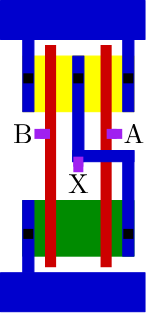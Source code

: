 <?xml version="1.0"?>
<!DOCTYPE ipe SYSTEM "ipe.dtd">
<ipe version="70206" creator="Ipe 7.2.7">
<info created="D:20190815010010" modified="D:20190815014747"/>
<ipestyle name="basic">
<symbol name="arrow/arc(spx)">
<path stroke="sym-stroke" fill="sym-stroke" pen="sym-pen">
0 0 m
-1 0.333 l
-1 -0.333 l
h
</path>
</symbol>
<symbol name="arrow/farc(spx)">
<path stroke="sym-stroke" fill="white" pen="sym-pen">
0 0 m
-1 0.333 l
-1 -0.333 l
h
</path>
</symbol>
<symbol name="arrow/ptarc(spx)">
<path stroke="sym-stroke" fill="sym-stroke" pen="sym-pen">
0 0 m
-1 0.333 l
-0.8 0 l
-1 -0.333 l
h
</path>
</symbol>
<symbol name="arrow/fptarc(spx)">
<path stroke="sym-stroke" fill="white" pen="sym-pen">
0 0 m
-1 0.333 l
-0.8 0 l
-1 -0.333 l
h
</path>
</symbol>
<symbol name="mark/circle(sx)" transformations="translations">
<path fill="sym-stroke">
0.6 0 0 0.6 0 0 e
0.4 0 0 0.4 0 0 e
</path>
</symbol>
<symbol name="mark/disk(sx)" transformations="translations">
<path fill="sym-stroke">
0.6 0 0 0.6 0 0 e
</path>
</symbol>
<symbol name="mark/fdisk(sfx)" transformations="translations">
<group>
<path fill="sym-fill">
0.5 0 0 0.5 0 0 e
</path>
<path fill="sym-stroke" fillrule="eofill">
0.6 0 0 0.6 0 0 e
0.4 0 0 0.4 0 0 e
</path>
</group>
</symbol>
<symbol name="mark/box(sx)" transformations="translations">
<path fill="sym-stroke" fillrule="eofill">
-0.6 -0.6 m
0.6 -0.6 l
0.6 0.6 l
-0.6 0.6 l
h
-0.4 -0.4 m
0.4 -0.4 l
0.4 0.4 l
-0.4 0.4 l
h
</path>
</symbol>
<symbol name="mark/square(sx)" transformations="translations">
<path fill="sym-stroke">
-0.6 -0.6 m
0.6 -0.6 l
0.6 0.6 l
-0.6 0.6 l
h
</path>
</symbol>
<symbol name="mark/fsquare(sfx)" transformations="translations">
<group>
<path fill="sym-fill">
-0.5 -0.5 m
0.5 -0.5 l
0.5 0.5 l
-0.5 0.5 l
h
</path>
<path fill="sym-stroke" fillrule="eofill">
-0.6 -0.6 m
0.6 -0.6 l
0.6 0.6 l
-0.6 0.6 l
h
-0.4 -0.4 m
0.4 -0.4 l
0.4 0.4 l
-0.4 0.4 l
h
</path>
</group>
</symbol>
<symbol name="mark/cross(sx)" transformations="translations">
<group>
<path fill="sym-stroke">
-0.43 -0.57 m
0.57 0.43 l
0.43 0.57 l
-0.57 -0.43 l
h
</path>
<path fill="sym-stroke">
-0.43 0.57 m
0.57 -0.43 l
0.43 -0.57 l
-0.57 0.43 l
h
</path>
</group>
</symbol>
<symbol name="arrow/fnormal(spx)">
<path stroke="sym-stroke" fill="white" pen="sym-pen">
0 0 m
-1 0.333 l
-1 -0.333 l
h
</path>
</symbol>
<symbol name="arrow/pointed(spx)">
<path stroke="sym-stroke" fill="sym-stroke" pen="sym-pen">
0 0 m
-1 0.333 l
-0.8 0 l
-1 -0.333 l
h
</path>
</symbol>
<symbol name="arrow/fpointed(spx)">
<path stroke="sym-stroke" fill="white" pen="sym-pen">
0 0 m
-1 0.333 l
-0.8 0 l
-1 -0.333 l
h
</path>
</symbol>
<symbol name="arrow/linear(spx)">
<path stroke="sym-stroke" pen="sym-pen">
-1 0.333 m
0 0 l
-1 -0.333 l
</path>
</symbol>
<symbol name="arrow/fdouble(spx)">
<path stroke="sym-stroke" fill="white" pen="sym-pen">
0 0 m
-1 0.333 l
-1 -0.333 l
h
-1 0 m
-2 0.333 l
-2 -0.333 l
h
</path>
</symbol>
<symbol name="arrow/double(spx)">
<path stroke="sym-stroke" fill="sym-stroke" pen="sym-pen">
0 0 m
-1 0.333 l
-1 -0.333 l
h
-1 0 m
-2 0.333 l
-2 -0.333 l
h
</path>
</symbol>
<pen name="heavier" value="0.8"/>
<pen name="fat" value="1.2"/>
<pen name="ultrafat" value="2"/>
<symbolsize name="large" value="5"/>
<symbolsize name="small" value="2"/>
<symbolsize name="tiny" value="1.1"/>
<arrowsize name="large" value="10"/>
<arrowsize name="small" value="5"/>
<arrowsize name="tiny" value="3"/>
<color name="red1" value="1 0 0"/>
<color name="red2" value="0.933 0 0"/>
<color name="red3" value="0.804 0 0"/>
<color name="red4" value="0.545 0 0"/>
<color name="green1" value="0 1 0"/>
<color name="green2" value="0 0.933 0"/>
<color name="green3" value="0 0.804 0"/>
<color name="green4" value="0 0.545 0"/>
<color name="green" value="0 1 0"/>
<color name="blue1" value="0 0 1"/>
<color name="blue2" value="0 0 0.933"/>
<color name="blue3" value="0 0 0.804"/>
<color name="blue4" value="0 0 0.545"/>
<color name="yellow" value="1 1 0"/>
<color name="orange" value="1 0.647 0"/>
<color name="gold" value="1 0.843 0"/>
<color name="purple" value="0.627 0.125 0.941"/>
<color name="gray" value="0.745"/>
<color name="brown" value="0.647 0.165 0.165"/>
<color name="navy" value="0 0 0.502"/>
<color name="pink" value="1 0.753 0.796"/>
<color name="seagreen" value="0.18 0.545 0.341"/>
<color name="turquoise" value="0.251 0.878 0.816"/>
<color name="violet" value="0.933 0.51 0.933"/>
<color name="darkblue" value="0 0 0.545"/>
<color name="darkcyan" value="0 0.545 0.545"/>
<color name="darkgray" value="0.663"/>
<color name="darkgreen" value="0 0.392 0"/>
<color name="darkmagenta" value="0.545 0 0.545"/>
<color name="darkorange" value="1 0.549 0"/>
<color name="darkred" value="0.545 0 0"/>
<color name="lightblue" value="0.678 0.847 0.902"/>
<color name="lightcyan" value="0.878 1 1"/>
<color name="lightgray" value="0.827"/>
<color name="lightgreen" value="0.565 0.933 0.565"/>
<color name="lightyellow" value="1 1 0.878"/>
<dashstyle name="dashed1" value="[1] 0"/>
<dashstyle name="dashed2" value="[2] 0"/>
<dashstyle name="dashed3" value="[4] 0"/>
<dashstyle name="dotted1" value="[1 1] 0"/>
<dashstyle name="dotted2" value="[1 2] 0"/>
<dashstyle name="dotted3" value="[1 3] 0"/>
<dashstyle name="dash dotted" value="[4 2 1 2] 0"/>
<dashstyle name="dash dot dotted" value="[4 2 1 2 1 2] 0"/>
<textsize name="large" value="\large"/>
<textsize name="Large" value="\Large"/>
<textsize name="LARGE" value="\LARGE"/>
<textsize name="huge" value="\huge"/>
<textsize name="Huge" value="\Huge"/>
<textsize name="small" value="\small"/>
<textsize name="footnote" value="\footnotesize"/>
<textsize name="tiny" value="\tiny"/>
<textstyle name="center" begin="\begin{center}" end="\end{center}"/>
<textstyle name="itemize" begin="\begin{itemize}" end="\end{itemize}"/>
<textstyle name="item" begin="\begin{itemize}\item{}" end="\end{itemize}"/>
<gridsize name="1 pts" value="1"/>
<gridsize name="2 pts" value="2"/>
<gridsize name="4 pts" value="4"/>
<gridsize name="8 pts (~3 mm)" value="8"/>
<gridsize name="16 pts (~6 mm)" value="16"/>
<gridsize name="32 pts (~12 mm)" value="32"/>
<gridsize name="10 pts (~3.5 mm)" value="10"/>
<gridsize name="20 pts (~7 mm)" value="20"/>
<gridsize name="14 pts (~5 mm)" value="14"/>
<gridsize name="28 pts (~10 mm)" value="28"/>
<gridsize name="56 pts (~20 mm)" value="56"/>
<anglesize name="90 deg" value="90"/>
<anglesize name="60 deg" value="60"/>
<anglesize name="45 deg" value="45"/>
<anglesize name="30 deg" value="30"/>
<anglesize name="22.5 deg" value="22.5"/>
<opacity name="10%" value="0.1"/>
<opacity name="30%" value="0.3"/>
<opacity name="50%" value="0.5"/>
<opacity name="75%" value="0.75"/>
<layout paper="56 116" origin="0 0" frame="56 116"/>
<tiling name="falling" angle="-60" step="4" width="1"/>
<tiling name="rising" angle="30" step="4" width="1"/>
</ipestyle>
<page>
<layer name="alpha"/>
<view layers="alpha" active="alpha"/>
<text layer="alpha" matrix="1 0 0 1 26 -54" transformations="translations" pos="24 120" stroke="black" type="label" width="7.472" height="6.808" depth="0" halign="center" valign="center">A</text>
<text matrix="1 0 0 1 -16 -8" transformations="translations" pos="26 74" stroke="black" type="label" width="7.057" height="6.808" depth="0" halign="center" valign="center">B</text>
<text matrix="1 0 0 1 -46 -42" transformations="translations" pos="76 90" stroke="black" type="label" width="7.472" height="6.808" depth="0" halign="center" valign="center">X</text>
<path matrix="1 0 0 1 -22 -22" stroke="yellow" fill="yellow">
32 116 m
32 96 l
72 96 l
72 116 l
h
</path>
<path matrix="1 0 0 1 -22 -22" stroke="green4" fill="green4">
32 64 m
32 44 l
72 44 l
72 64 l
h
</path>
<path matrix="1 0 0 1 -2 -22" fill="red3">
40 120 m
40 40 l
44 40 l
44 120 l
h
</path>
<path matrix="1 0 0 1 -22 -22" fill="red3">
40 120 m
40 40 l
44 40 l
44 120 l
h
</path>
<path matrix="1 0 0 1 -22 -22" stroke="blue3" fill="blue3">
24 136 m
24 122 l
76 122 l
76 136 l
h
</path>
<path matrix="1 0 0 1 -22 -120" stroke="blue3" fill="blue3">
24 136 m
24 122 l
76 122 l
76 136 l
h
</path>
<path matrix="1 0 0 1 -22 -22" stroke="blue3" fill="blue3">
32 64 m
32 38 l
36 38 l
36 64 l
h
</path>
<path matrix="1 0 0 1 -22 -22" stroke="blue3" fill="blue3">
32 122 m
32 96 l
36 96 l
36 122 l
h
</path>
<path matrix="1 0 0 1 -18 -22" stroke="blue3" fill="blue3">
64 122 m
64 96 l
68 96 l
68 122 l
h
</path>
<path matrix="1 0 0 1 -22 -22" stroke="blue3" fill="blue3">
50 116 m
50 78 l
54 78 l
54 116 l
h
</path>
<path matrix="1 0 0 1 -22 -28" stroke="blue3" fill="blue3">
50 88 m
50 84 l
72 84 l
72 88 l
h
</path>
<path matrix="1 0 0 1 -22 -22" stroke="blue3" fill="blue3">
68 82 m
68 44 l
72 44 l
72 82 l
h
</path>
<use matrix="1 0 0 1 -22 -22" name="mark/square(sx)" pos="34 108" size="normal" stroke="black"/>
<use matrix="1 0 0 1 -22 -22" name="mark/square(sx)" pos="70 108" size="normal" stroke="black"/>
<use matrix="1 0 0 1 -22 -22" name="mark/square(sx)" pos="34 52" size="normal" stroke="black"/>
<use matrix="1 0 0 1 -22 -22" name="mark/square(sx)" pos="70 52" size="normal" stroke="black"/>
<use matrix="1 0 0 1 -22 -22" name="mark/square(sx)" pos="52 108" size="normal" stroke="black"/>
<use matrix="1 0 0 1 -22 -22" name="mark/square(sx)" pos="66 88" size="normal" stroke="purple"/>
<use matrix="1 0 0 1 -22 -22" name="mark/square(sx)" pos="38 88" size="normal" stroke="purple"/>
<use matrix="1 0 0 1 -22 -22" name="mark/square(sx)" pos="52 76" size="normal" stroke="purple"/>
<use matrix="1 0 0 1 -22 -22" name="mark/square(sx)" pos="52 78" size="normal" stroke="purple"/>
<use matrix="1 0 0 1 -22 -22" name="mark/square(sx)" pos="64 88" size="normal" stroke="purple"/>
<use matrix="1 0 0 1 -22 -22" name="mark/square(sx)" pos="40 88" size="normal" stroke="purple"/>
</page>
</ipe>
